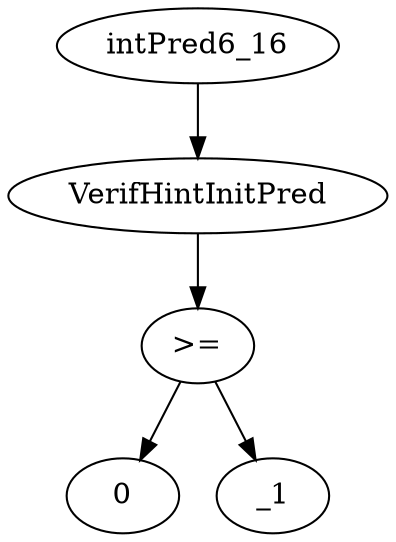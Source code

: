 digraph dag {
0 [label="intPred6_16"];
1 [label="VerifHintInitPred"];
2 [label=">="];
3 [label="0"];
4 [label="_1"];
"0" -> "1"[label=""]
"1" -> "2"[label=""]
"2" -> "4"[label=""]
"2" -> "3"[label=""]
}
